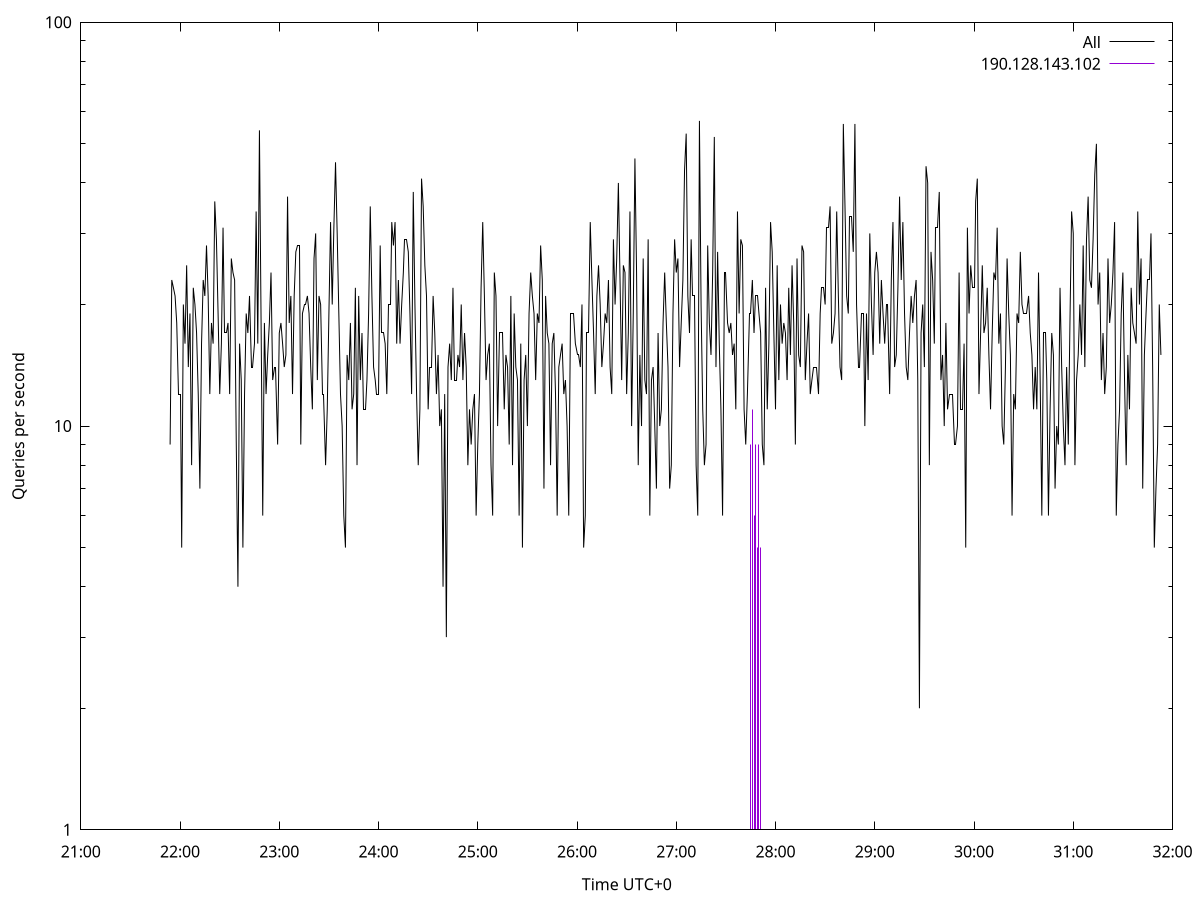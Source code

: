 set terminal pngcairo size 1024,768
set output 'Sun Jan  7 15:21:54 2024.png'
set ylabel 'Queries per second'
set xlabel 'Time UTC+0'
set xdata time
set timefmt "%s"
set log y
plot \
'-' using 1:2 linecolor 0 linetype 2 with lines title 'All', \
'-' using 1:2 linecolor 1 linetype 3 with impulses title "190.128.143.102"
1704615714 9
1704615715 23
1704615716 22
1704615717 21
1704615718 18
1704615719 12
1704615720 12
1704615721 5
1704615722 20
1704615723 16
1704615724 25
1704615725 14
1704615726 19
1704615727 8
1704615728 22
1704615729 20
1704615730 17
1704615731 12
1704615732 7
1704615733 16
1704615734 23
1704615735 21
1704615736 28
1704615737 21
1704615738 12
1704615739 18
1704615740 16
1704615741 36
1704615742 29
1704615743 19
1704615744 12
1704615745 16
1704615746 31
1704615747 17
1704615748 17
1704615749 18
1704615750 12
1704615751 26
1704615752 24
1704615753 23
1704615754 9
1704615755 4
1704615756 16
1704615757 13
1704615758 5
1704615759 12
1704615760 19
1704615761 17
1704615762 21
1704615763 14
1704615764 14
1704615765 16
1704615766 34
1704615767 16
1704615768 54
1704615769 18
1704615770 6
1704615771 18
1704615772 12
1704615773 15
1704615774 18
1704615775 24
1704615776 13
1704615777 14
1704615778 14
1704615779 9
1704615780 17
1704615781 18
1704615782 16
1704615783 14
1704615784 15
1704615785 37
1704615786 18
1704615787 21
1704615788 12
1704615789 21
1704615790 27
1704615791 28
1704615792 28
1704615793 9
1704615794 19
1704615795 20
1704615796 20
1704615797 21
1704615798 19
1704615799 14
1704615800 11
1704615801 26
1704615802 30
1704615803 13
1704615804 21
1704615805 20
1704615806 12
1704615807 12
1704615808 8
1704615809 11
1704615810 19
1704615811 32
1704615812 20
1704615813 31
1704615814 45
1704615815 30
1704615816 19
1704615817 12
1704615818 10
1704615819 6
1704615820 5
1704615821 15
1704615822 13
1704615823 18
1704615824 11
1704615825 12
1704615826 22
1704615827 8
1704615828 21
1704615829 13
1704615830 17
1704615831 11
1704615832 11
1704615833 13
1704615834 19
1704615835 35
1704615836 21
1704615837 14
1704615838 13
1704615839 12
1704615840 12
1704615841 28
1704615842 17
1704615843 17
1704615844 16
1704615845 12
1704615846 20
1704615847 20
1704615848 32
1704615849 28
1704615850 32
1704615851 16
1704615852 23
1704615853 16
1704615854 20
1704615855 24
1704615856 29
1704615857 29
1704615858 27
1704615859 19
1704615860 12
1704615861 38
1704615862 20
1704615863 12
1704615864 8
1704615865 11
1704615866 41
1704615867 35
1704615868 25
1704615869 21
1704615870 11
1704615871 14
1704615872 14
1704615873 21
1704615874 17
1704615875 12
1704615876 15
1704615877 10
1704615878 11
1704615879 4
1704615880 12
1704615881 3
1704615882 14
1704615883 16
1704615884 13
1704615885 22
1704615886 13
1704615887 13
1704615888 15
1704615889 14
1704615890 20
1704615891 13
1704615892 17
1704615893 14
1704615894 8
1704615895 11
1704615896 9
1704615897 11
1704615898 12
1704615899 6
1704615900 9
1704615901 12
1704615902 22
1704615903 32
1704615904 21
1704615905 13
1704615906 15
1704615907 16
1704615908 8
1704615909 6
1704615910 24
1704615911 21
1704615912 10
1704615913 17
1704615914 17
1704615915 17
1704615916 11
1704615917 15
1704615918 14
1704615919 9
1704615920 21
1704615921 8
1704615922 19
1704615923 14
1704615924 13
1704615925 6
1704615926 16
1704615927 5
1704615928 13
1704615929 15
1704615930 10
1704615931 19
1704615932 24
1704615933 21
1704615934 19
1704615935 13
1704615936 19
1704615937 18
1704615938 28
1704615939 23
1704615940 7
1704615941 21
1704615942 17
1704615943 16
1704615944 8
1704615945 16
1704615946 17
1704615947 12
1704615948 6
1704615949 14
1704615950 15
1704615951 16
1704615952 12
1704615953 13
1704615954 10
1704615955 6
1704615956 19
1704615957 19
1704615958 19
1704615959 16
1704615960 15
1704615961 15
1704615962 14
1704615963 20
1704615964 5
1704615965 6
1704615966 17
1704615967 17
1704615968 32
1704615969 23
1704615970 17
1704615971 12
1704615972 21
1704615973 25
1704615974 20
1704615975 14
1704615976 16
1704615977 19
1704615978 18
1704615979 23
1704615980 14
1704615981 12
1704615982 29
1704615983 20
1704615984 26
1704615985 40
1704615986 23
1704615987 13
1704615988 25
1704615989 24
1704615990 12
1704615991 17
1704615992 34
1704615993 10
1704615994 19
1704615995 46
1704615996 24
1704615997 8
1704615998 15
1704615999 10
1704616000 26
1704616001 13
1704616002 12
1704616003 29
1704616004 6
1704616005 13
1704616006 14
1704616007 10
1704616008 7
1704616009 17
1704616010 10
1704616011 11
1704616012 18
1704616013 24
1704616014 18
1704616015 14
1704616016 7
1704616017 8
1704616018 19
1704616019 29
1704616020 24
1704616021 26
1704616022 14
1704616023 18
1704616024 23
1704616025 43
1704616026 53
1704616027 21
1704616028 17
1704616029 29
1704616030 21
1704616031 21
1704616032 8
1704616033 6
1704616034 57
1704616035 20
1704616036 11
1704616037 8
1704616038 9
1704616039 28
1704616040 18
1704616041 15
1704616042 24
1704616043 52
1704616044 14
1704616045 27
1704616046 16
1704616047 11
1704616048 6
1704616049 24
1704616050 24
1704616051 18
1704616052 17
1704616053 18
1704616054 15
1704616055 16
1704616056 11
1704616057 34
1704616058 19
1704616059 29
1704616060 28
1704616061 11
1704616062 9
1704616063 12
1704616064 19
1704616065 19
1704616066 23
1704616067 17
1704616068 21
1704616069 21
1704616070 19
1704616071 17
1704616072 9
1704616073 8
1704616074 22
1704616075 11
1704616076 16
1704616077 32
1704616078 27
1704616079 17
1704616080 11
1704616081 25
1704616082 13
1704616083 20
1704616084 16
1704616085 18
1704616086 17
1704616087 13
1704616088 22
1704616089 15
1704616090 25
1704616091 18
1704616092 9
1704616093 26
1704616094 15
1704616095 14
1704616096 28
1704616097 27
1704616098 13
1704616099 16
1704616100 19
1704616101 12
1704616102 13
1704616103 14
1704616104 14
1704616105 14
1704616106 12
1704616107 19
1704616108 22
1704616109 22
1704616110 20
1704616111 31
1704616112 31
1704616113 35
1704616114 16
1704616115 17
1704616116 19
1704616117 34
1704616118 21
1704616119 14
1704616120 13
1704616121 56
1704616122 35
1704616123 21
1704616124 19
1704616125 33
1704616126 33
1704616127 27
1704616128 56
1704616129 20
1704616130 14
1704616131 14
1704616132 19
1704616133 19
1704616134 10
1704616135 19
1704616136 13
1704616137 30
1704616138 20
1704616139 15
1704616140 24
1704616141 27
1704616142 24
1704616143 16
1704616144 23
1704616145 19
1704616146 16
1704616147 20
1704616148 20
1704616149 12
1704616150 23
1704616151 32
1704616152 14
1704616153 15
1704616154 22
1704616155 37
1704616156 23
1704616157 32
1704616158 19
1704616159 14
1704616160 13
1704616161 17
1704616162 21
1704616163 18
1704616164 21
1704616165 23
1704616166 13
1704616167 2
1704616168 17
1704616169 20
1704616170 14
1704616171 44
1704616172 40
1704616173 8
1704616174 27
1704616175 23
1704616176 16
1704616177 31
1704616178 31
1704616179 38
1704616180 13
1704616181 15
1704616182 10
1704616183 18
1704616184 11
1704616185 12
1704616186 12
1704616187 12
1704616188 9
1704616189 9
1704616190 10
1704616191 24
1704616192 11
1704616193 11
1704616194 16
1704616195 5
1704616196 31
1704616197 19
1704616198 25
1704616199 22
1704616200 22
1704616201 36
1704616202 41
1704616203 12
1704616204 17
1704616205 25
1704616206 17
1704616207 18
1704616208 22
1704616209 15
1704616210 11
1704616211 17
1704616212 24
1704616213 23
1704616214 31
1704616215 16
1704616216 19
1704616217 10
1704616218 9
1704616219 14
1704616220 26
1704616221 19
1704616222 15
1704616223 6
1704616224 12
1704616225 11
1704616226 19
1704616227 18
1704616228 27
1704616229 20
1704616230 19
1704616231 19
1704616232 19
1704616233 21
1704616234 17
1704616235 15
1704616236 11
1704616237 14
1704616238 11
1704616239 24
1704616240 13
1704616241 6
1704616242 17
1704616243 17
1704616244 13
1704616245 6
1704616246 11
1704616247 17
1704616248 15
1704616249 7
1704616250 10
1704616251 9
1704616252 22
1704616253 14
1704616254 10
1704616255 8
1704616256 14
1704616257 9
1704616258 18
1704616259 34
1704616260 30
1704616261 8
1704616262 13
1704616263 15
1704616264 20
1704616265 15
1704616266 28
1704616267 14
1704616268 29
1704616269 37
1704616270 23
1704616271 22
1704616272 29
1704616273 42
1704616274 50
1704616275 20
1704616276 24
1704616277 13
1704616278 17
1704616279 12
1704616280 14
1704616281 26
1704616282 18
1704616283 20
1704616284 24
1704616285 32
1704616286 6
1704616287 9
1704616288 11
1704616289 19
1704616290 24
1704616291 13
1704616292 8
1704616293 15
1704616294 11
1704616295 22
1704616296 18
1704616297 17
1704616298 16
1704616299 34
1704616300 20
1704616301 26
1704616302 7
1704616303 15
1704616304 19
1704616305 23
1704616306 23
1704616307 30
1704616308 14
1704616309 5
1704616310 7
1704616311 9
1704616312 20
1704616313 15

e
1704616064 1
1704616065 9
1704616066 11
1704616067 6
1704616068 9
1704616069 5
1704616070 9
1704616071 5
1704616072 1

e
